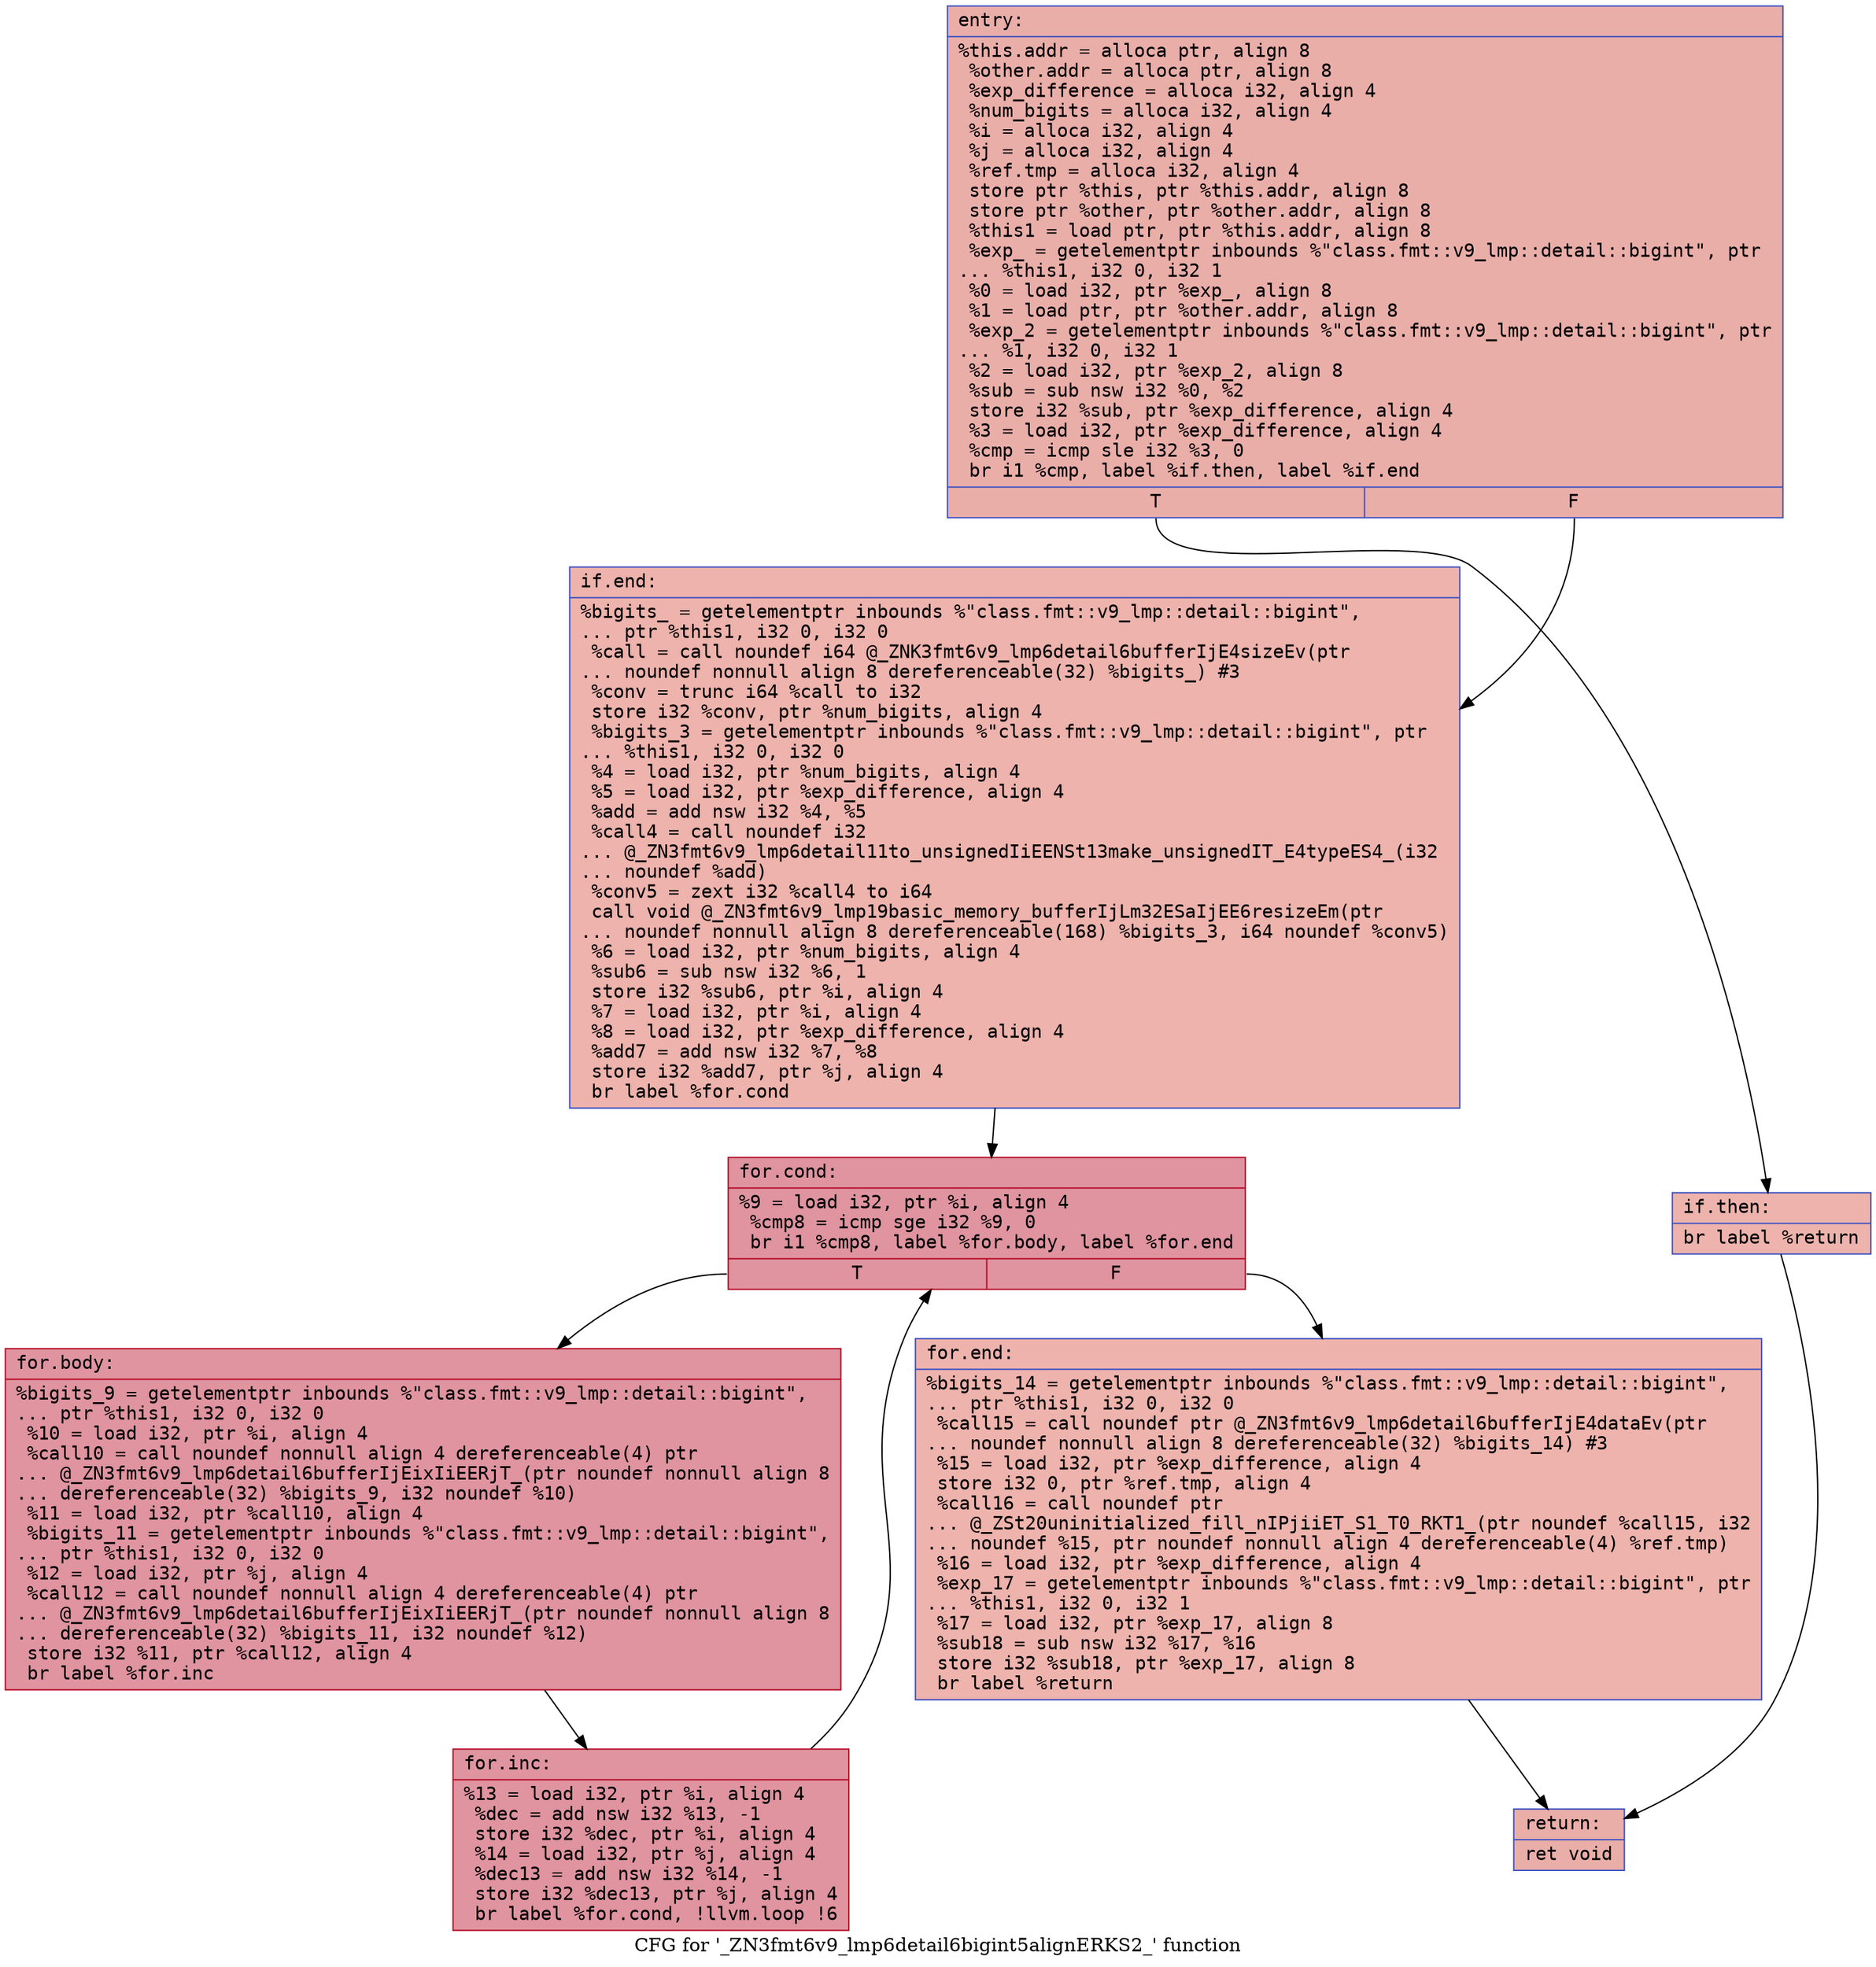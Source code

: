 digraph "CFG for '_ZN3fmt6v9_lmp6detail6bigint5alignERKS2_' function" {
	label="CFG for '_ZN3fmt6v9_lmp6detail6bigint5alignERKS2_' function";

	Node0x556bfec933e0 [shape=record,color="#3d50c3ff", style=filled, fillcolor="#d0473d70" fontname="Courier",label="{entry:\l|  %this.addr = alloca ptr, align 8\l  %other.addr = alloca ptr, align 8\l  %exp_difference = alloca i32, align 4\l  %num_bigits = alloca i32, align 4\l  %i = alloca i32, align 4\l  %j = alloca i32, align 4\l  %ref.tmp = alloca i32, align 4\l  store ptr %this, ptr %this.addr, align 8\l  store ptr %other, ptr %other.addr, align 8\l  %this1 = load ptr, ptr %this.addr, align 8\l  %exp_ = getelementptr inbounds %\"class.fmt::v9_lmp::detail::bigint\", ptr\l... %this1, i32 0, i32 1\l  %0 = load i32, ptr %exp_, align 8\l  %1 = load ptr, ptr %other.addr, align 8\l  %exp_2 = getelementptr inbounds %\"class.fmt::v9_lmp::detail::bigint\", ptr\l... %1, i32 0, i32 1\l  %2 = load i32, ptr %exp_2, align 8\l  %sub = sub nsw i32 %0, %2\l  store i32 %sub, ptr %exp_difference, align 4\l  %3 = load i32, ptr %exp_difference, align 4\l  %cmp = icmp sle i32 %3, 0\l  br i1 %cmp, label %if.then, label %if.end\l|{<s0>T|<s1>F}}"];
	Node0x556bfec933e0:s0 -> Node0x556bfec94170[tooltip="entry -> if.then\nProbability 50.00%" ];
	Node0x556bfec933e0:s1 -> Node0x556bfec941e0[tooltip="entry -> if.end\nProbability 50.00%" ];
	Node0x556bfec94170 [shape=record,color="#3d50c3ff", style=filled, fillcolor="#d6524470" fontname="Courier",label="{if.then:\l|  br label %return\l}"];
	Node0x556bfec94170 -> Node0x556bfec94300[tooltip="if.then -> return\nProbability 100.00%" ];
	Node0x556bfec941e0 [shape=record,color="#3d50c3ff", style=filled, fillcolor="#d6524470" fontname="Courier",label="{if.end:\l|  %bigits_ = getelementptr inbounds %\"class.fmt::v9_lmp::detail::bigint\",\l... ptr %this1, i32 0, i32 0\l  %call = call noundef i64 @_ZNK3fmt6v9_lmp6detail6bufferIjE4sizeEv(ptr\l... noundef nonnull align 8 dereferenceable(32) %bigits_) #3\l  %conv = trunc i64 %call to i32\l  store i32 %conv, ptr %num_bigits, align 4\l  %bigits_3 = getelementptr inbounds %\"class.fmt::v9_lmp::detail::bigint\", ptr\l... %this1, i32 0, i32 0\l  %4 = load i32, ptr %num_bigits, align 4\l  %5 = load i32, ptr %exp_difference, align 4\l  %add = add nsw i32 %4, %5\l  %call4 = call noundef i32\l... @_ZN3fmt6v9_lmp6detail11to_unsignedIiEENSt13make_unsignedIT_E4typeES4_(i32\l... noundef %add)\l  %conv5 = zext i32 %call4 to i64\l  call void @_ZN3fmt6v9_lmp19basic_memory_bufferIjLm32ESaIjEE6resizeEm(ptr\l... noundef nonnull align 8 dereferenceable(168) %bigits_3, i64 noundef %conv5)\l  %6 = load i32, ptr %num_bigits, align 4\l  %sub6 = sub nsw i32 %6, 1\l  store i32 %sub6, ptr %i, align 4\l  %7 = load i32, ptr %i, align 4\l  %8 = load i32, ptr %exp_difference, align 4\l  %add7 = add nsw i32 %7, %8\l  store i32 %add7, ptr %j, align 4\l  br label %for.cond\l}"];
	Node0x556bfec941e0 -> Node0x556bfec949c0[tooltip="if.end -> for.cond\nProbability 100.00%" ];
	Node0x556bfec949c0 [shape=record,color="#b70d28ff", style=filled, fillcolor="#b70d2870" fontname="Courier",label="{for.cond:\l|  %9 = load i32, ptr %i, align 4\l  %cmp8 = icmp sge i32 %9, 0\l  br i1 %cmp8, label %for.body, label %for.end\l|{<s0>T|<s1>F}}"];
	Node0x556bfec949c0:s0 -> Node0x556bfec95430[tooltip="for.cond -> for.body\nProbability 96.88%" ];
	Node0x556bfec949c0:s1 -> Node0x556bfec954b0[tooltip="for.cond -> for.end\nProbability 3.12%" ];
	Node0x556bfec95430 [shape=record,color="#b70d28ff", style=filled, fillcolor="#b70d2870" fontname="Courier",label="{for.body:\l|  %bigits_9 = getelementptr inbounds %\"class.fmt::v9_lmp::detail::bigint\",\l... ptr %this1, i32 0, i32 0\l  %10 = load i32, ptr %i, align 4\l  %call10 = call noundef nonnull align 4 dereferenceable(4) ptr\l... @_ZN3fmt6v9_lmp6detail6bufferIjEixIiEERjT_(ptr noundef nonnull align 8\l... dereferenceable(32) %bigits_9, i32 noundef %10)\l  %11 = load i32, ptr %call10, align 4\l  %bigits_11 = getelementptr inbounds %\"class.fmt::v9_lmp::detail::bigint\",\l... ptr %this1, i32 0, i32 0\l  %12 = load i32, ptr %j, align 4\l  %call12 = call noundef nonnull align 4 dereferenceable(4) ptr\l... @_ZN3fmt6v9_lmp6detail6bufferIjEixIiEERjT_(ptr noundef nonnull align 8\l... dereferenceable(32) %bigits_11, i32 noundef %12)\l  store i32 %11, ptr %call12, align 4\l  br label %for.inc\l}"];
	Node0x556bfec95430 -> Node0x556bfec95cb0[tooltip="for.body -> for.inc\nProbability 100.00%" ];
	Node0x556bfec95cb0 [shape=record,color="#b70d28ff", style=filled, fillcolor="#b70d2870" fontname="Courier",label="{for.inc:\l|  %13 = load i32, ptr %i, align 4\l  %dec = add nsw i32 %13, -1\l  store i32 %dec, ptr %i, align 4\l  %14 = load i32, ptr %j, align 4\l  %dec13 = add nsw i32 %14, -1\l  store i32 %dec13, ptr %j, align 4\l  br label %for.cond, !llvm.loop !6\l}"];
	Node0x556bfec95cb0 -> Node0x556bfec949c0[tooltip="for.inc -> for.cond\nProbability 100.00%" ];
	Node0x556bfec954b0 [shape=record,color="#3d50c3ff", style=filled, fillcolor="#d6524470" fontname="Courier",label="{for.end:\l|  %bigits_14 = getelementptr inbounds %\"class.fmt::v9_lmp::detail::bigint\",\l... ptr %this1, i32 0, i32 0\l  %call15 = call noundef ptr @_ZN3fmt6v9_lmp6detail6bufferIjE4dataEv(ptr\l... noundef nonnull align 8 dereferenceable(32) %bigits_14) #3\l  %15 = load i32, ptr %exp_difference, align 4\l  store i32 0, ptr %ref.tmp, align 4\l  %call16 = call noundef ptr\l... @_ZSt20uninitialized_fill_nIPjiiET_S1_T0_RKT1_(ptr noundef %call15, i32\l... noundef %15, ptr noundef nonnull align 4 dereferenceable(4) %ref.tmp)\l  %16 = load i32, ptr %exp_difference, align 4\l  %exp_17 = getelementptr inbounds %\"class.fmt::v9_lmp::detail::bigint\", ptr\l... %this1, i32 0, i32 1\l  %17 = load i32, ptr %exp_17, align 8\l  %sub18 = sub nsw i32 %17, %16\l  store i32 %sub18, ptr %exp_17, align 8\l  br label %return\l}"];
	Node0x556bfec954b0 -> Node0x556bfec94300[tooltip="for.end -> return\nProbability 100.00%" ];
	Node0x556bfec94300 [shape=record,color="#3d50c3ff", style=filled, fillcolor="#d0473d70" fontname="Courier",label="{return:\l|  ret void\l}"];
}
